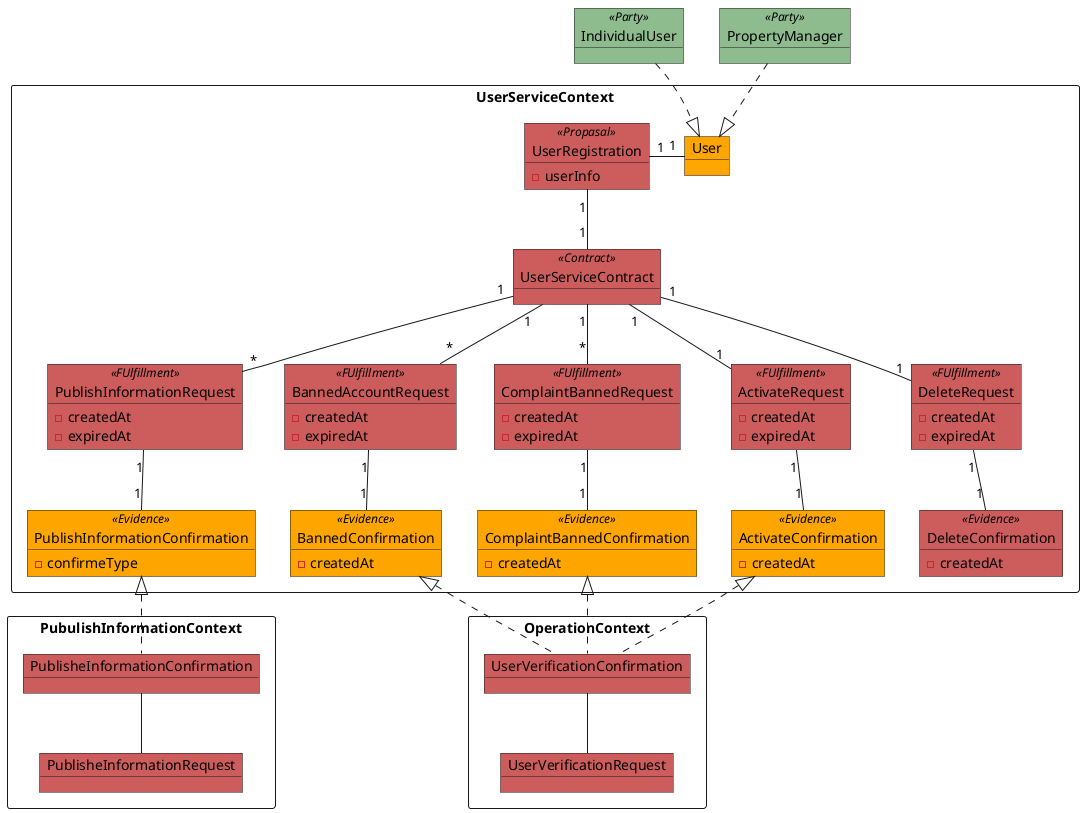@startuml user_service
package UserServiceContext <<Rectangle>>{
  object User #Orange
  object UserServiceContract <<Contract>> #IndianRed

  object UserRegistration <<Propasal>> #IndianRed {
    - userInfo
  }

  object PublishInformationRequest <<FUlfillment>> #IndianRed {
    - createdAt
    - expiredAt
  }

  object PublishInformationConfirmation <<Evidence>> #Orange {
    - confirmeType
  }

  object BannedAccountRequest <<FUlfillment>> #IndianRed {
    - createdAt
    - expiredAt
  }

  object BannedConfirmation <<Evidence>> #Orange {
    - createdAt
  }

  object ComplaintBannedRequest <<FUlfillment>> #IndianRed {
    - createdAt
    - expiredAt
  }

  object ComplaintBannedConfirmation <<Evidence>> #Orange {
    - createdAt
  }

  object ActivateRequest <<FUlfillment>> #IndianRed {
    - createdAt
    - expiredAt
  }

  object ActivateConfirmation <<Evidence>> #Orange {
    - createdAt
  }

  object DeleteRequest <<FUlfillment>> #IndianRed {
    - createdAt
    - expiredAt
  }

  object DeleteConfirmation <<Evidence>> #IndianRed {
    - createdAt
  }

  User "1" -left- "1" UserRegistration
  UserRegistration "1" -- "1" UserServiceContract
  UserServiceContract "1" -- "*" PublishInformationRequest
  PublishInformationRequest "1" -- "1" PublishInformationConfirmation
  UserServiceContract "1" -- "1" DeleteRequest
  DeleteRequest "1" -- "1" DeleteConfirmation
  UserServiceContract "1" -- "*" BannedAccountRequest
  BannedAccountRequest "1" -- "1" BannedConfirmation
  UserServiceContract "1" -- "1" ActivateRequest
  ActivateRequest "1" -- "1" ActivateConfirmation
  UserServiceContract "1" -- "*" ComplaintBannedRequest
  ComplaintBannedRequest "1" -- "1" ComplaintBannedConfirmation
}

package PubulishInformationContext <<Rectangle>> {
  object PublisheInformationRequest #IndianRed
  object PublisheInformationConfirmation #IndianRed

  PublisheInformationConfirmation -- PublisheInformationRequest
}

package OperationContext <<Rectangle>> {
  object UserVerificationRequest #IndianRed
  object UserVerificationConfirmation #IndianRed
  UserVerificationConfirmation --  UserVerificationRequest
}

object IndividualUser <<Party>> #DarkSeaGreen
object PropertyManager <<Party>> #DarkSeaGreen


IndividualUser ..^ User
PropertyManager ..^ User
PublishInformationConfirmation ^.. PublisheInformationConfirmation
ActivateConfirmation ^.. UserVerificationConfirmation
BannedConfirmation ^.. UserVerificationConfirmation
ComplaintBannedConfirmation ^.. UserVerificationConfirmation
@enduml

@startuml pubish_infomation
package PubulishInformationContext <<Rectangle>> {
  object Infomation <<Propasal>> #IndianRed {
    + rentType
    + location
    + description
    + images
    .. rent only ..
    - propertyInformation
  }

  object PublishInformationRequest <<FUlfillment>> #IndianRed {
    - createdAt
    - expiredAt
  }
  object PublishInformationConfirmation <<Evidence>> #Orange {
    - confirmeType
    - confirmedAt
  }

  object RentInfomationPubishContract <<Contract>> #IndianRed
  object Publisher #Orange

  Infomation "1" -right- "1" RentInfomationPubishContract
  Infomation "*" -left- "1"  Publisher
  RentInfomationPubishContract "1" -down- "*" PublishInformationRequest
  PublishInformationConfirmation "1" -right- "1" PublishInformationRequest
}
package OperationContext <<Rectangle>> {
  object PublisheInformationAuditRequest #IndianRed
  object PublisheInformationAuditConfirmation #IndianRed
  PublisheInformationAuditConfirmation -right- PublisheInformationAuditRequest

}

object IndividualAppUser <<Party>> #DarkSeaGreen
object PropertyManagerAppUser <<Party>> #DarkSeaGreen

PublishInformationConfirmation ^.. PublisheInformationAuditConfirmation
IndividualAppUser ..^ Publisher
PropertyManagerAppUser ..^ Publisher
@enduml

@startuml promote_information
package PromoteInformationContext <<Rectangle>> {
  object PromotionBuyer #Orange
  object PromoteInformationContract <<Contract>> #IndianRed

  object Promotion <<Propasal>> #IndianRed {
    - infomation
  }

  object DeductRequest <<FUlfillment>> #IndianRed {
    - price
    - clickStatistics
    - createdAt
    - expiredAt
  }

  object DeductConfirmation<<Evidence>> #Orange {
    - amount
    - createdAt
  }

  object DepositRequest<<FUlfillment>> #IndianRed {
    - amount
    - createdAt
    - expiredAt
  }

  object DepositConfirmation<<Evidence>> #Orange {
    - amount
    - createdAt
  }

  object RefundRequest<<FUlfillment>> #IndianRed {
    - amount
    - createdAt
    - expiredAt
  }

  object RefundConfirmation<<Evidence>> #Orange {
    - amount
    - createdAt
  }

  object PublishPromotionRequest <<FUlfillment>> #IndianRed {
    - createdAt
    - expiredAt
  }

  object PublishPromotionConfirmation<<Evidence>> #Orange {
    - createdAt
  }

  object InvoiceRequest <<FUlfillment>> #IndianRed {
    - address
    - amount
    - createdAt
    - expiredAt
  }

  object Invoicefirmation<<Evidence>> #Orange {
    - createdAt
  }

  PromoteInformationContract "1" -- "*" DepositRequest
  RefundRequest "1" -- "1" DepositConfirmation
  PromoteInformationContract "1" -- "*" RefundRequest
  DepositRequest "1" -- "1" RefundConfirmation
  PromoteInformationContract "1" -- "*" PublishPromotionRequest
  PublishPromotionRequest "1" -- "1" PublishPromotionConfirmation
  PromoteInformationContract "1" -- "*" DeductRequest
  DeductRequest "1" -- "1" DeductConfirmation
  PromoteInformationContract "1" -- "*" InvoiceRequest
  InvoiceRequest "1" -- "1" Invoicefirmation
  Promotion -- PromoteInformationContract
  PromotionBuyer -right- Promotion
}

package FinanceContext <<Rectangle>> {
  object PaymentRequest <<Evidence>> #IndianRed
  object PaymentConfirmation <<FUlfillment>> #IndianRed

  PaymentConfirmation -- PaymentRequest
}

package PostContext <<Rectangle>> {
  object PostRequest <<Evidence>> #IndianRed
  object PostConfirmation <<FUlfillment>> #IndianRed

  PostConfirmation -- PostRequest
}

package OperationContext <<Rectangle>> {
  object PromotionAuditRequest #IndianRed
  object PromotionAuditConfirm #IndianRed

  PromotionAuditConfirm -- PromotionAuditRequest
}

object PropertyManagerAppUser <<Party>> #DarkSeaGreen
object ConsumptionCalculator #Orange
object ADX #Orange

PropertyManagerAppUser ..^ PromotionBuyer
DepositConfirmation ^.. PaymentConfirmation
RefundConfirmation ^.. PaymentConfirmation
DeductConfirmation ^.. PaymentConfirmation
InvoiceRequest -right- ConsumptionCalculator
DeductRequest -left- ADX
Invoicefirmation ^.. PostConfirmation
PublishPromotionConfirmation ^.. PromotionAuditConfirm
@enduml promote_information
